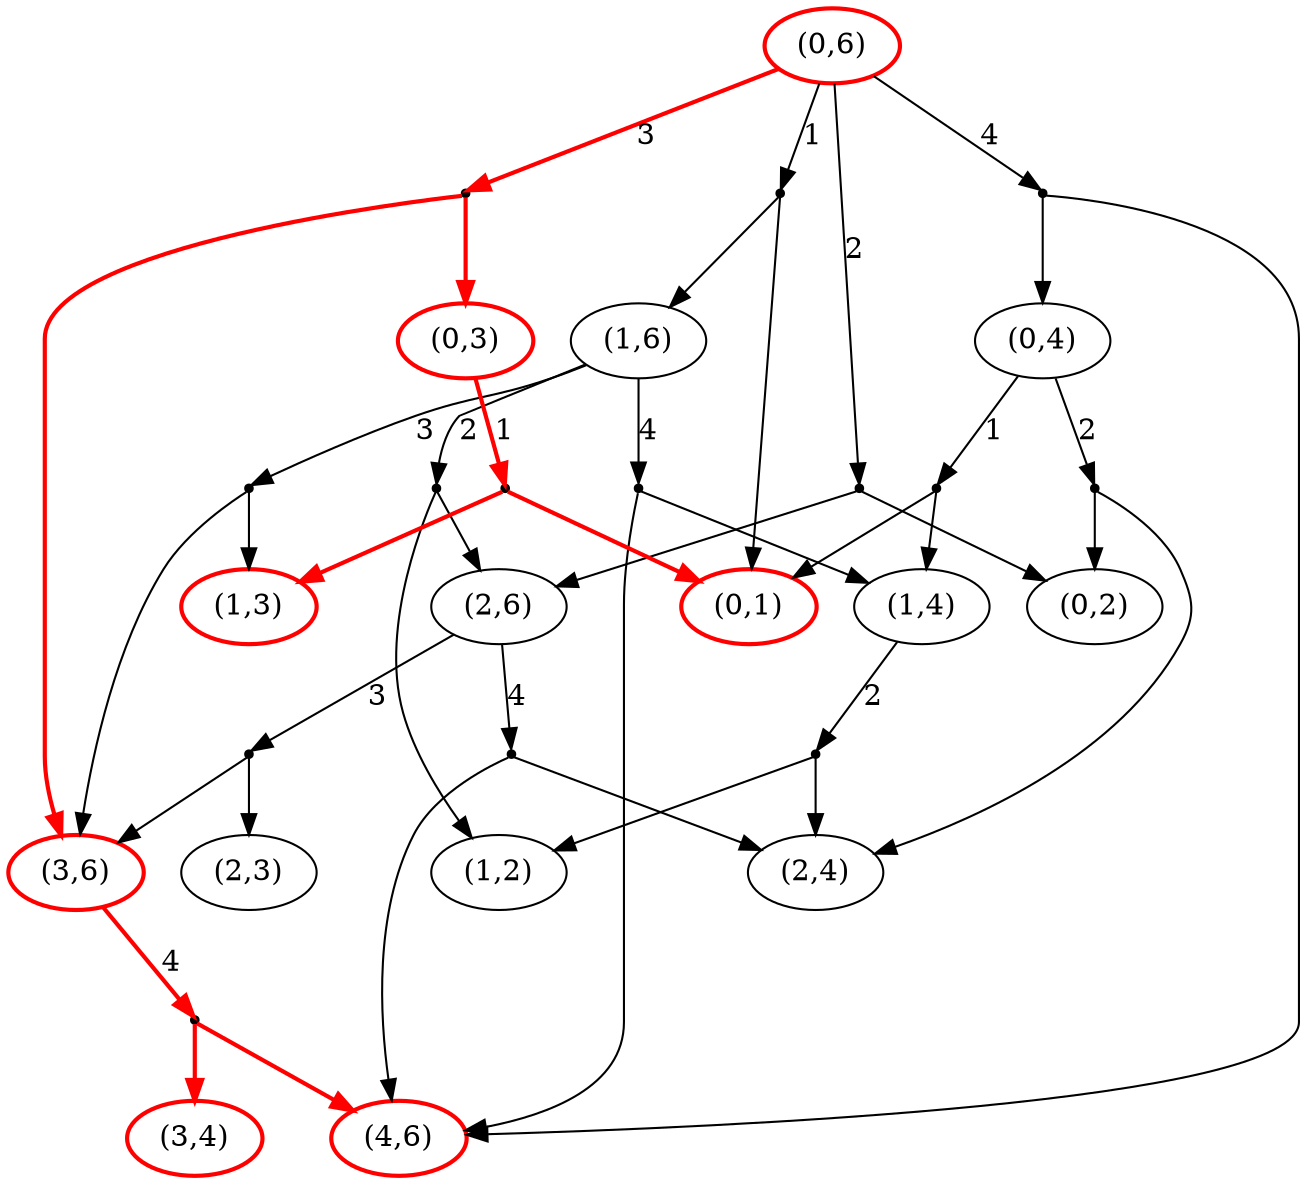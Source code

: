 strict digraph G {
  1 [ color="red" style="bold" label="(3,6)" ];
  2 [ shape="point" ];
  3 [ color="red" style="bold" label="(3,4)" ];
  4 [ color="red" style="bold" label="(4,6)" ];
  5 [ label="(2,6)" ];
  6 [ shape="point" ];
  7 [ label="(2,3)" ];
  8 [ shape="point" ];
  9 [ label="(2,4)" ];
  10 [ label="(1,6)" ];
  11 [ shape="point" ];
  12 [ label="(1,2)" ];
  13 [ shape="point" ];
  14 [ color="red" style="bold" label="(1,3)" ];
  15 [ label="(1,4)" ];
  16 [ shape="point" ];
  17 [ shape="point" ];
  18 [ color="red" style="bold" label="(0,6)" ];
  19 [ shape="point" ];
  20 [ color="red" style="bold" label="(0,1)" ];
  21 [ shape="point" ];
  22 [ label="(0,2)" ];
  23 [ color="red" style="bold" label="(0,3)" ];
  24 [ shape="point" ];
  25 [ shape="point" ];
  26 [ label="(0,4)" ];
  27 [ shape="point" ];
  28 [ shape="point" ];
  29 [ shape="point" ];
  1 -> 2 [ color="red" style="bold" label="4" ];
  2 -> 3 [ color="red" style="bold" ];
  2 -> 4 [ color="red" style="bold" ];
  5 -> 6 [ label="3" ];
  6 -> 7 [ ];
  6 -> 1 [ ];
  5 -> 8 [ label="4" ];
  8 -> 9 [ ];
  8 -> 4 [ ];
  10 -> 11 [ label="2" ];
  11 -> 12 [ ];
  11 -> 5 [ ];
  10 -> 13 [ label="3" ];
  13 -> 14 [ ];
  13 -> 1 [ ];
  15 -> 16 [ label="2" ];
  16 -> 12 [ ];
  16 -> 9 [ ];
  10 -> 17 [ label="4" ];
  17 -> 15 [ ];
  17 -> 4 [ ];
  18 -> 19 [ label="1" ];
  19 -> 20 [ ];
  19 -> 10 [ ];
  18 -> 21 [ label="2" ];
  21 -> 22 [ ];
  21 -> 5 [ ];
  23 -> 24 [ color="red" style="bold" label="1" ];
  24 -> 20 [ color="red" style="bold" ];
  24 -> 14 [ color="red" style="bold" ];
  18 -> 25 [ color="red" style="bold" label="3" ];
  25 -> 23 [ color="red" style="bold" ];
  25 -> 1 [ color="red" style="bold" ];
  26 -> 27 [ label="1" ];
  27 -> 20 [ ];
  27 -> 15 [ ];
  26 -> 28 [ label="2" ];
  28 -> 22 [ ];
  28 -> 9 [ ];
  18 -> 29 [ label="4" ];
  29 -> 26 [ ];
  29 -> 4 [ ];
}
